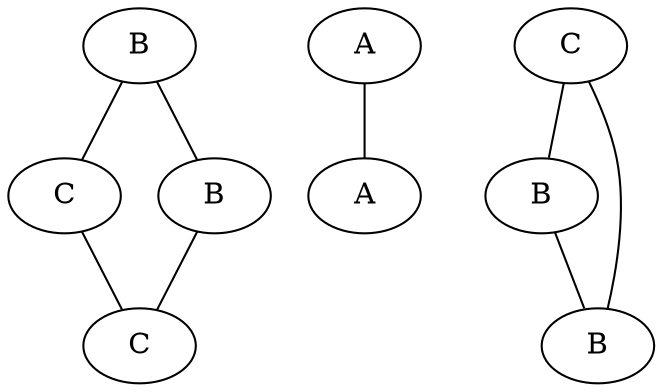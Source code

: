 strict graph G {
  1 [ label="B" ];
  2 [ label="C" ];
  3 [ label="B" ];
  4 [ label="C" ];
  0 [ label="A" ];
  5 [ label="A" ];
  6 [ label="C" ];
  7 [ label="B" ];
  8 [ label="B" ];
  1 -- 2;
  3 -- 4;
  1 -- 3;
  2 -- 4;
  0 -- 5;
  6 -- 7;
  7 -- 8;
  8 -- 6;
}
